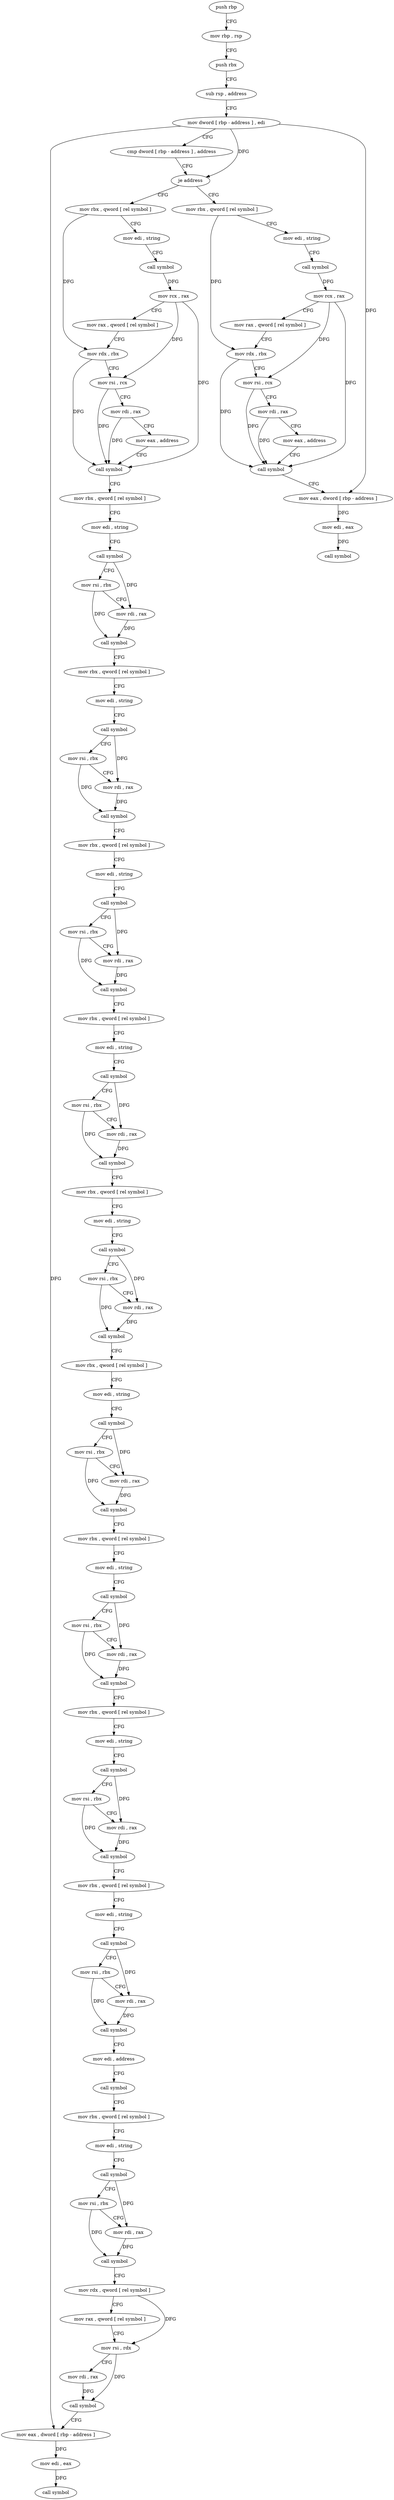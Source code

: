 digraph "func" {
"4237265" [label = "push rbp" ]
"4237266" [label = "mov rbp , rsp" ]
"4237269" [label = "push rbx" ]
"4237270" [label = "sub rsp , address" ]
"4237274" [label = "mov dword [ rbp - address ] , edi" ]
"4237277" [label = "cmp dword [ rbp - address ] , address" ]
"4237281" [label = "je address" ]
"4237339" [label = "mov rbx , qword [ rel symbol ]" ]
"4237283" [label = "mov rbx , qword [ rel symbol ]" ]
"4237346" [label = "mov edi , string" ]
"4237351" [label = "call symbol" ]
"4237356" [label = "mov rcx , rax" ]
"4237359" [label = "mov rax , qword [ rel symbol ]" ]
"4237366" [label = "mov rdx , rbx" ]
"4237369" [label = "mov rsi , rcx" ]
"4237372" [label = "mov rdi , rax" ]
"4237375" [label = "mov eax , address" ]
"4237380" [label = "call symbol" ]
"4237385" [label = "mov rbx , qword [ rel symbol ]" ]
"4237392" [label = "mov edi , string" ]
"4237397" [label = "call symbol" ]
"4237402" [label = "mov rsi , rbx" ]
"4237405" [label = "mov rdi , rax" ]
"4237408" [label = "call symbol" ]
"4237413" [label = "mov rbx , qword [ rel symbol ]" ]
"4237420" [label = "mov edi , string" ]
"4237425" [label = "call symbol" ]
"4237430" [label = "mov rsi , rbx" ]
"4237433" [label = "mov rdi , rax" ]
"4237436" [label = "call symbol" ]
"4237441" [label = "mov rbx , qword [ rel symbol ]" ]
"4237448" [label = "mov edi , string" ]
"4237453" [label = "call symbol" ]
"4237458" [label = "mov rsi , rbx" ]
"4237461" [label = "mov rdi , rax" ]
"4237464" [label = "call symbol" ]
"4237469" [label = "mov rbx , qword [ rel symbol ]" ]
"4237476" [label = "mov edi , string" ]
"4237481" [label = "call symbol" ]
"4237486" [label = "mov rsi , rbx" ]
"4237489" [label = "mov rdi , rax" ]
"4237492" [label = "call symbol" ]
"4237497" [label = "mov rbx , qword [ rel symbol ]" ]
"4237504" [label = "mov edi , string" ]
"4237509" [label = "call symbol" ]
"4237514" [label = "mov rsi , rbx" ]
"4237517" [label = "mov rdi , rax" ]
"4237520" [label = "call symbol" ]
"4237525" [label = "mov rbx , qword [ rel symbol ]" ]
"4237532" [label = "mov edi , string" ]
"4237537" [label = "call symbol" ]
"4237542" [label = "mov rsi , rbx" ]
"4237545" [label = "mov rdi , rax" ]
"4237548" [label = "call symbol" ]
"4237553" [label = "mov rbx , qword [ rel symbol ]" ]
"4237560" [label = "mov edi , string" ]
"4237565" [label = "call symbol" ]
"4237570" [label = "mov rsi , rbx" ]
"4237573" [label = "mov rdi , rax" ]
"4237576" [label = "call symbol" ]
"4237581" [label = "mov rbx , qword [ rel symbol ]" ]
"4237588" [label = "mov edi , string" ]
"4237593" [label = "call symbol" ]
"4237598" [label = "mov rsi , rbx" ]
"4237601" [label = "mov rdi , rax" ]
"4237604" [label = "call symbol" ]
"4237609" [label = "mov rbx , qword [ rel symbol ]" ]
"4237616" [label = "mov edi , string" ]
"4237621" [label = "call symbol" ]
"4237626" [label = "mov rsi , rbx" ]
"4237629" [label = "mov rdi , rax" ]
"4237632" [label = "call symbol" ]
"4237637" [label = "mov edi , address" ]
"4237642" [label = "call symbol" ]
"4237647" [label = "mov rbx , qword [ rel symbol ]" ]
"4237654" [label = "mov edi , string" ]
"4237659" [label = "call symbol" ]
"4237664" [label = "mov rsi , rbx" ]
"4237667" [label = "mov rdi , rax" ]
"4237670" [label = "call symbol" ]
"4237675" [label = "mov rdx , qword [ rel symbol ]" ]
"4237682" [label = "mov rax , qword [ rel symbol ]" ]
"4237689" [label = "mov rsi , rdx" ]
"4237692" [label = "mov rdi , rax" ]
"4237695" [label = "call symbol" ]
"4237700" [label = "mov eax , dword [ rbp - address ]" ]
"4237703" [label = "mov edi , eax" ]
"4237705" [label = "call symbol" ]
"4237290" [label = "mov edi , string" ]
"4237295" [label = "call symbol" ]
"4237300" [label = "mov rcx , rax" ]
"4237303" [label = "mov rax , qword [ rel symbol ]" ]
"4237310" [label = "mov rdx , rbx" ]
"4237313" [label = "mov rsi , rcx" ]
"4237316" [label = "mov rdi , rax" ]
"4237319" [label = "mov eax , address" ]
"4237324" [label = "call symbol" ]
"4237329" [label = "mov eax , dword [ rbp - address ]" ]
"4237332" [label = "mov edi , eax" ]
"4237334" [label = "call symbol" ]
"4237265" -> "4237266" [ label = "CFG" ]
"4237266" -> "4237269" [ label = "CFG" ]
"4237269" -> "4237270" [ label = "CFG" ]
"4237270" -> "4237274" [ label = "CFG" ]
"4237274" -> "4237277" [ label = "CFG" ]
"4237274" -> "4237281" [ label = "DFG" ]
"4237274" -> "4237700" [ label = "DFG" ]
"4237274" -> "4237329" [ label = "DFG" ]
"4237277" -> "4237281" [ label = "CFG" ]
"4237281" -> "4237339" [ label = "CFG" ]
"4237281" -> "4237283" [ label = "CFG" ]
"4237339" -> "4237346" [ label = "CFG" ]
"4237339" -> "4237366" [ label = "DFG" ]
"4237283" -> "4237290" [ label = "CFG" ]
"4237283" -> "4237310" [ label = "DFG" ]
"4237346" -> "4237351" [ label = "CFG" ]
"4237351" -> "4237356" [ label = "DFG" ]
"4237356" -> "4237359" [ label = "CFG" ]
"4237356" -> "4237369" [ label = "DFG" ]
"4237356" -> "4237380" [ label = "DFG" ]
"4237359" -> "4237366" [ label = "CFG" ]
"4237366" -> "4237369" [ label = "CFG" ]
"4237366" -> "4237380" [ label = "DFG" ]
"4237369" -> "4237372" [ label = "CFG" ]
"4237369" -> "4237380" [ label = "DFG" ]
"4237372" -> "4237375" [ label = "CFG" ]
"4237372" -> "4237380" [ label = "DFG" ]
"4237375" -> "4237380" [ label = "CFG" ]
"4237380" -> "4237385" [ label = "CFG" ]
"4237385" -> "4237392" [ label = "CFG" ]
"4237392" -> "4237397" [ label = "CFG" ]
"4237397" -> "4237402" [ label = "CFG" ]
"4237397" -> "4237405" [ label = "DFG" ]
"4237402" -> "4237405" [ label = "CFG" ]
"4237402" -> "4237408" [ label = "DFG" ]
"4237405" -> "4237408" [ label = "DFG" ]
"4237408" -> "4237413" [ label = "CFG" ]
"4237413" -> "4237420" [ label = "CFG" ]
"4237420" -> "4237425" [ label = "CFG" ]
"4237425" -> "4237430" [ label = "CFG" ]
"4237425" -> "4237433" [ label = "DFG" ]
"4237430" -> "4237433" [ label = "CFG" ]
"4237430" -> "4237436" [ label = "DFG" ]
"4237433" -> "4237436" [ label = "DFG" ]
"4237436" -> "4237441" [ label = "CFG" ]
"4237441" -> "4237448" [ label = "CFG" ]
"4237448" -> "4237453" [ label = "CFG" ]
"4237453" -> "4237458" [ label = "CFG" ]
"4237453" -> "4237461" [ label = "DFG" ]
"4237458" -> "4237461" [ label = "CFG" ]
"4237458" -> "4237464" [ label = "DFG" ]
"4237461" -> "4237464" [ label = "DFG" ]
"4237464" -> "4237469" [ label = "CFG" ]
"4237469" -> "4237476" [ label = "CFG" ]
"4237476" -> "4237481" [ label = "CFG" ]
"4237481" -> "4237486" [ label = "CFG" ]
"4237481" -> "4237489" [ label = "DFG" ]
"4237486" -> "4237489" [ label = "CFG" ]
"4237486" -> "4237492" [ label = "DFG" ]
"4237489" -> "4237492" [ label = "DFG" ]
"4237492" -> "4237497" [ label = "CFG" ]
"4237497" -> "4237504" [ label = "CFG" ]
"4237504" -> "4237509" [ label = "CFG" ]
"4237509" -> "4237514" [ label = "CFG" ]
"4237509" -> "4237517" [ label = "DFG" ]
"4237514" -> "4237517" [ label = "CFG" ]
"4237514" -> "4237520" [ label = "DFG" ]
"4237517" -> "4237520" [ label = "DFG" ]
"4237520" -> "4237525" [ label = "CFG" ]
"4237525" -> "4237532" [ label = "CFG" ]
"4237532" -> "4237537" [ label = "CFG" ]
"4237537" -> "4237542" [ label = "CFG" ]
"4237537" -> "4237545" [ label = "DFG" ]
"4237542" -> "4237545" [ label = "CFG" ]
"4237542" -> "4237548" [ label = "DFG" ]
"4237545" -> "4237548" [ label = "DFG" ]
"4237548" -> "4237553" [ label = "CFG" ]
"4237553" -> "4237560" [ label = "CFG" ]
"4237560" -> "4237565" [ label = "CFG" ]
"4237565" -> "4237570" [ label = "CFG" ]
"4237565" -> "4237573" [ label = "DFG" ]
"4237570" -> "4237573" [ label = "CFG" ]
"4237570" -> "4237576" [ label = "DFG" ]
"4237573" -> "4237576" [ label = "DFG" ]
"4237576" -> "4237581" [ label = "CFG" ]
"4237581" -> "4237588" [ label = "CFG" ]
"4237588" -> "4237593" [ label = "CFG" ]
"4237593" -> "4237598" [ label = "CFG" ]
"4237593" -> "4237601" [ label = "DFG" ]
"4237598" -> "4237601" [ label = "CFG" ]
"4237598" -> "4237604" [ label = "DFG" ]
"4237601" -> "4237604" [ label = "DFG" ]
"4237604" -> "4237609" [ label = "CFG" ]
"4237609" -> "4237616" [ label = "CFG" ]
"4237616" -> "4237621" [ label = "CFG" ]
"4237621" -> "4237626" [ label = "CFG" ]
"4237621" -> "4237629" [ label = "DFG" ]
"4237626" -> "4237629" [ label = "CFG" ]
"4237626" -> "4237632" [ label = "DFG" ]
"4237629" -> "4237632" [ label = "DFG" ]
"4237632" -> "4237637" [ label = "CFG" ]
"4237637" -> "4237642" [ label = "CFG" ]
"4237642" -> "4237647" [ label = "CFG" ]
"4237647" -> "4237654" [ label = "CFG" ]
"4237654" -> "4237659" [ label = "CFG" ]
"4237659" -> "4237664" [ label = "CFG" ]
"4237659" -> "4237667" [ label = "DFG" ]
"4237664" -> "4237667" [ label = "CFG" ]
"4237664" -> "4237670" [ label = "DFG" ]
"4237667" -> "4237670" [ label = "DFG" ]
"4237670" -> "4237675" [ label = "CFG" ]
"4237675" -> "4237682" [ label = "CFG" ]
"4237675" -> "4237689" [ label = "DFG" ]
"4237682" -> "4237689" [ label = "CFG" ]
"4237689" -> "4237692" [ label = "CFG" ]
"4237689" -> "4237695" [ label = "DFG" ]
"4237692" -> "4237695" [ label = "DFG" ]
"4237695" -> "4237700" [ label = "CFG" ]
"4237700" -> "4237703" [ label = "DFG" ]
"4237703" -> "4237705" [ label = "DFG" ]
"4237290" -> "4237295" [ label = "CFG" ]
"4237295" -> "4237300" [ label = "DFG" ]
"4237300" -> "4237303" [ label = "CFG" ]
"4237300" -> "4237313" [ label = "DFG" ]
"4237300" -> "4237324" [ label = "DFG" ]
"4237303" -> "4237310" [ label = "CFG" ]
"4237310" -> "4237313" [ label = "CFG" ]
"4237310" -> "4237324" [ label = "DFG" ]
"4237313" -> "4237316" [ label = "CFG" ]
"4237313" -> "4237324" [ label = "DFG" ]
"4237316" -> "4237319" [ label = "CFG" ]
"4237316" -> "4237324" [ label = "DFG" ]
"4237319" -> "4237324" [ label = "CFG" ]
"4237324" -> "4237329" [ label = "CFG" ]
"4237329" -> "4237332" [ label = "DFG" ]
"4237332" -> "4237334" [ label = "DFG" ]
}
